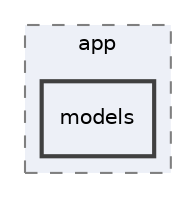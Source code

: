 digraph "/sam/repos/open-source/fmtm/src/backend/app/models"
{
 // LATEX_PDF_SIZE
  edge [fontname="Helvetica",fontsize="10",labelfontname="Helvetica",labelfontsize="10"];
  node [fontname="Helvetica",fontsize="10",shape=record];
  compound=true
  subgraph clusterdir_83c7eb4aad812b981700cf0adce5b6de {
    graph [ bgcolor="#edf0f7", pencolor="grey50", style="filled,dashed,", label="app", fontname="Helvetica", fontsize="10", URL="dir_83c7eb4aad812b981700cf0adce5b6de.html"]
  dir_3b90816b8e609c736a7de6fb45efc502 [shape=box, label="models", style="filled,bold,", fillcolor="#edf0f7", color="grey25", URL="dir_3b90816b8e609c736a7de6fb45efc502.html"];
  }
}
